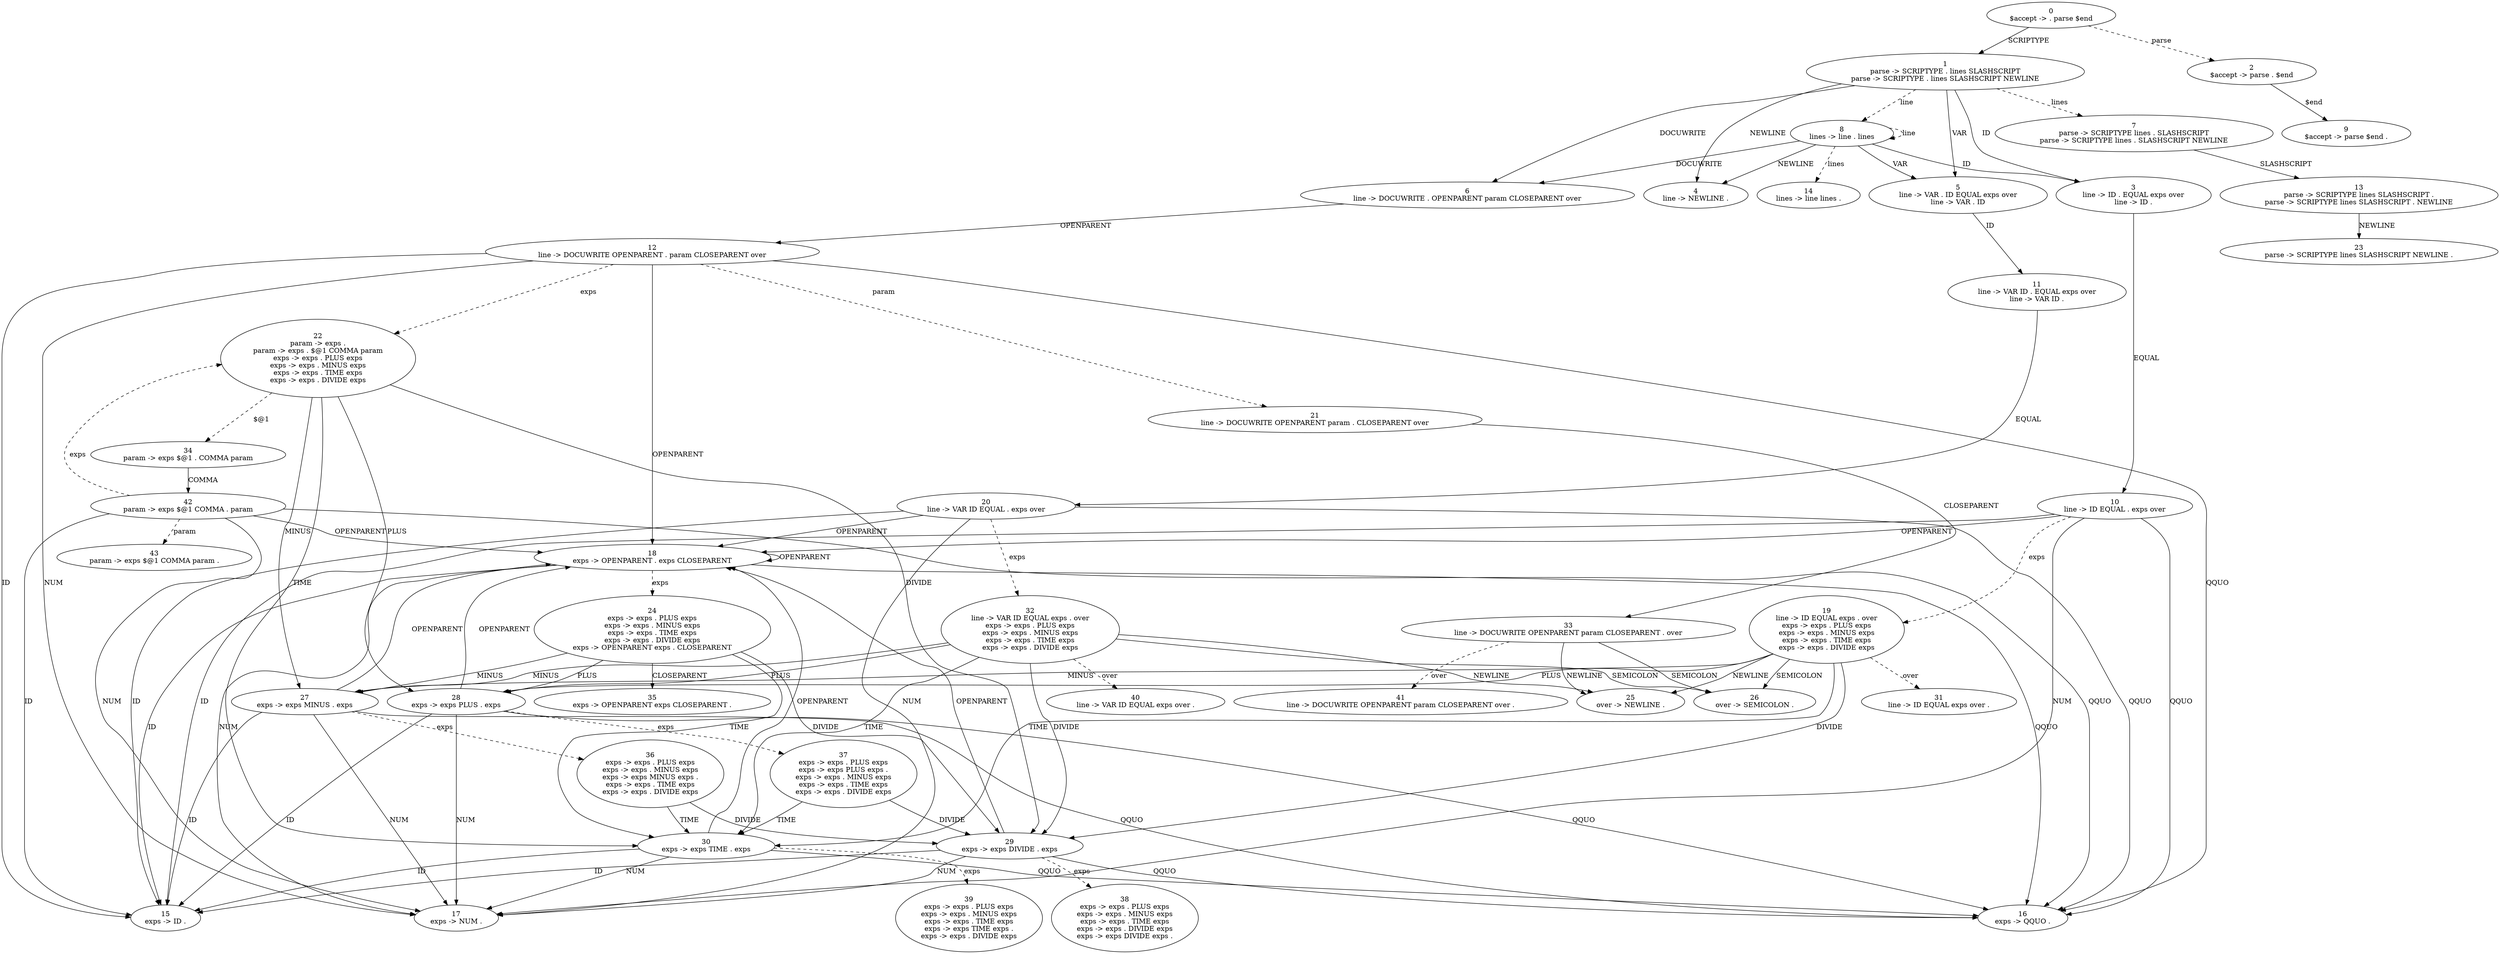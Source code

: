 digraph Automaton {
  0 [label="0\n$accept -> . parse $end"]
  0 -> 1 [style=solid label="SCRIPTYPE"]
  0 -> 2 [style=dashed label="parse"]
  1 [label="1\nparse -> SCRIPTYPE . lines SLASHSCRIPT\nparse -> SCRIPTYPE . lines SLASHSCRIPT NEWLINE"]
  1 -> 3 [style=solid label="ID"]
  1 -> 4 [style=solid label="NEWLINE"]
  1 -> 5 [style=solid label="VAR"]
  1 -> 6 [style=solid label="DOCUWRITE"]
  1 -> 7 [style=dashed label="lines"]
  1 -> 8 [style=dashed label="line"]
  2 [label="2\n$accept -> parse . $end"]
  2 -> 9 [style=solid label="$end"]
  3 [label="3\nline -> ID . EQUAL exps over\nline -> ID ."]
  3 -> 10 [style=solid label="EQUAL"]
  4 [label="4\nline -> NEWLINE ."]
  5 [label="5\nline -> VAR . ID EQUAL exps over\nline -> VAR . ID"]
  5 -> 11 [style=solid label="ID"]
  6 [label="6\nline -> DOCUWRITE . OPENPARENT param CLOSEPARENT over"]
  6 -> 12 [style=solid label="OPENPARENT"]
  7 [label="7\nparse -> SCRIPTYPE lines . SLASHSCRIPT\nparse -> SCRIPTYPE lines . SLASHSCRIPT NEWLINE"]
  7 -> 13 [style=solid label="SLASHSCRIPT"]
  8 [label="8\nlines -> line . lines"]
  8 -> 3 [style=solid label="ID"]
  8 -> 4 [style=solid label="NEWLINE"]
  8 -> 5 [style=solid label="VAR"]
  8 -> 6 [style=solid label="DOCUWRITE"]
  8 -> 14 [style=dashed label="lines"]
  8 -> 8 [style=dashed label="line"]
  9 [label="9\n$accept -> parse $end ."]
  10 [label="10\nline -> ID EQUAL . exps over"]
  10 -> 15 [style=solid label="ID"]
  10 -> 16 [style=solid label="QQUO"]
  10 -> 17 [style=solid label="NUM"]
  10 -> 18 [style=solid label="OPENPARENT"]
  10 -> 19 [style=dashed label="exps"]
  11 [label="11\nline -> VAR ID . EQUAL exps over\nline -> VAR ID ."]
  11 -> 20 [style=solid label="EQUAL"]
  12 [label="12\nline -> DOCUWRITE OPENPARENT . param CLOSEPARENT over"]
  12 -> 15 [style=solid label="ID"]
  12 -> 16 [style=solid label="QQUO"]
  12 -> 17 [style=solid label="NUM"]
  12 -> 18 [style=solid label="OPENPARENT"]
  12 -> 21 [style=dashed label="param"]
  12 -> 22 [style=dashed label="exps"]
  13 [label="13\nparse -> SCRIPTYPE lines SLASHSCRIPT .\nparse -> SCRIPTYPE lines SLASHSCRIPT . NEWLINE"]
  13 -> 23 [style=solid label="NEWLINE"]
  14 [label="14\nlines -> line lines ."]
  15 [label="15\nexps -> ID ."]
  16 [label="16\nexps -> QQUO ."]
  17 [label="17\nexps -> NUM ."]
  18 [label="18\nexps -> OPENPARENT . exps CLOSEPARENT"]
  18 -> 15 [style=solid label="ID"]
  18 -> 16 [style=solid label="QQUO"]
  18 -> 17 [style=solid label="NUM"]
  18 -> 18 [style=solid label="OPENPARENT"]
  18 -> 24 [style=dashed label="exps"]
  19 [label="19\nline -> ID EQUAL exps . over\nexps -> exps . PLUS exps\nexps -> exps . MINUS exps\nexps -> exps . TIME exps\nexps -> exps . DIVIDE exps"]
  19 -> 25 [style=solid label="NEWLINE"]
  19 -> 26 [style=solid label="SEMICOLON"]
  19 -> 27 [style=solid label="MINUS"]
  19 -> 28 [style=solid label="PLUS"]
  19 -> 29 [style=solid label="DIVIDE"]
  19 -> 30 [style=solid label="TIME"]
  19 -> 31 [style=dashed label="over"]
  20 [label="20\nline -> VAR ID EQUAL . exps over"]
  20 -> 15 [style=solid label="ID"]
  20 -> 16 [style=solid label="QQUO"]
  20 -> 17 [style=solid label="NUM"]
  20 -> 18 [style=solid label="OPENPARENT"]
  20 -> 32 [style=dashed label="exps"]
  21 [label="21\nline -> DOCUWRITE OPENPARENT param . CLOSEPARENT over"]
  21 -> 33 [style=solid label="CLOSEPARENT"]
  22 [label="22\nparam -> exps .\nparam -> exps . $@1 COMMA param\nexps -> exps . PLUS exps\nexps -> exps . MINUS exps\nexps -> exps . TIME exps\nexps -> exps . DIVIDE exps"]
  22 -> 27 [style=solid label="MINUS"]
  22 -> 28 [style=solid label="PLUS"]
  22 -> 29 [style=solid label="DIVIDE"]
  22 -> 30 [style=solid label="TIME"]
  22 -> 34 [style=dashed label="$@1"]
  23 [label="23\nparse -> SCRIPTYPE lines SLASHSCRIPT NEWLINE ."]
  24 [label="24\nexps -> exps . PLUS exps\nexps -> exps . MINUS exps\nexps -> exps . TIME exps\nexps -> exps . DIVIDE exps\nexps -> OPENPARENT exps . CLOSEPARENT"]
  24 -> 35 [style=solid label="CLOSEPARENT"]
  24 -> 27 [style=solid label="MINUS"]
  24 -> 28 [style=solid label="PLUS"]
  24 -> 29 [style=solid label="DIVIDE"]
  24 -> 30 [style=solid label="TIME"]
  25 [label="25\nover -> NEWLINE ."]
  26 [label="26\nover -> SEMICOLON ."]
  27 [label="27\nexps -> exps MINUS . exps"]
  27 -> 15 [style=solid label="ID"]
  27 -> 16 [style=solid label="QQUO"]
  27 -> 17 [style=solid label="NUM"]
  27 -> 18 [style=solid label="OPENPARENT"]
  27 -> 36 [style=dashed label="exps"]
  28 [label="28\nexps -> exps PLUS . exps"]
  28 -> 15 [style=solid label="ID"]
  28 -> 16 [style=solid label="QQUO"]
  28 -> 17 [style=solid label="NUM"]
  28 -> 18 [style=solid label="OPENPARENT"]
  28 -> 37 [style=dashed label="exps"]
  29 [label="29\nexps -> exps DIVIDE . exps"]
  29 -> 15 [style=solid label="ID"]
  29 -> 16 [style=solid label="QQUO"]
  29 -> 17 [style=solid label="NUM"]
  29 -> 18 [style=solid label="OPENPARENT"]
  29 -> 38 [style=dashed label="exps"]
  30 [label="30\nexps -> exps TIME . exps"]
  30 -> 15 [style=solid label="ID"]
  30 -> 16 [style=solid label="QQUO"]
  30 -> 17 [style=solid label="NUM"]
  30 -> 18 [style=solid label="OPENPARENT"]
  30 -> 39 [style=dashed label="exps"]
  31 [label="31\nline -> ID EQUAL exps over ."]
  32 [label="32\nline -> VAR ID EQUAL exps . over\nexps -> exps . PLUS exps\nexps -> exps . MINUS exps\nexps -> exps . TIME exps\nexps -> exps . DIVIDE exps"]
  32 -> 25 [style=solid label="NEWLINE"]
  32 -> 26 [style=solid label="SEMICOLON"]
  32 -> 27 [style=solid label="MINUS"]
  32 -> 28 [style=solid label="PLUS"]
  32 -> 29 [style=solid label="DIVIDE"]
  32 -> 30 [style=solid label="TIME"]
  32 -> 40 [style=dashed label="over"]
  33 [label="33\nline -> DOCUWRITE OPENPARENT param CLOSEPARENT . over"]
  33 -> 25 [style=solid label="NEWLINE"]
  33 -> 26 [style=solid label="SEMICOLON"]
  33 -> 41 [style=dashed label="over"]
  34 [label="34\nparam -> exps $@1 . COMMA param"]
  34 -> 42 [style=solid label="COMMA"]
  35 [label="35\nexps -> OPENPARENT exps CLOSEPARENT ."]
  36 [label="36\nexps -> exps . PLUS exps\nexps -> exps . MINUS exps\nexps -> exps MINUS exps .\nexps -> exps . TIME exps\nexps -> exps . DIVIDE exps"]
  36 -> 29 [style=solid label="DIVIDE"]
  36 -> 30 [style=solid label="TIME"]
  37 [label="37\nexps -> exps . PLUS exps\nexps -> exps PLUS exps .\nexps -> exps . MINUS exps\nexps -> exps . TIME exps\nexps -> exps . DIVIDE exps"]
  37 -> 29 [style=solid label="DIVIDE"]
  37 -> 30 [style=solid label="TIME"]
  38 [label="38\nexps -> exps . PLUS exps\nexps -> exps . MINUS exps\nexps -> exps . TIME exps\nexps -> exps . DIVIDE exps\nexps -> exps DIVIDE exps ."]
  39 [label="39\nexps -> exps . PLUS exps\nexps -> exps . MINUS exps\nexps -> exps . TIME exps\nexps -> exps TIME exps .\nexps -> exps . DIVIDE exps"]
  40 [label="40\nline -> VAR ID EQUAL exps over ."]
  41 [label="41\nline -> DOCUWRITE OPENPARENT param CLOSEPARENT over ."]
  42 [label="42\nparam -> exps $@1 COMMA . param"]
  42 -> 15 [style=solid label="ID"]
  42 -> 16 [style=solid label="QQUO"]
  42 -> 17 [style=solid label="NUM"]
  42 -> 18 [style=solid label="OPENPARENT"]
  42 -> 43 [style=dashed label="param"]
  42 -> 22 [style=dashed label="exps"]
  43 [label="43\nparam -> exps $@1 COMMA param ."]
}
